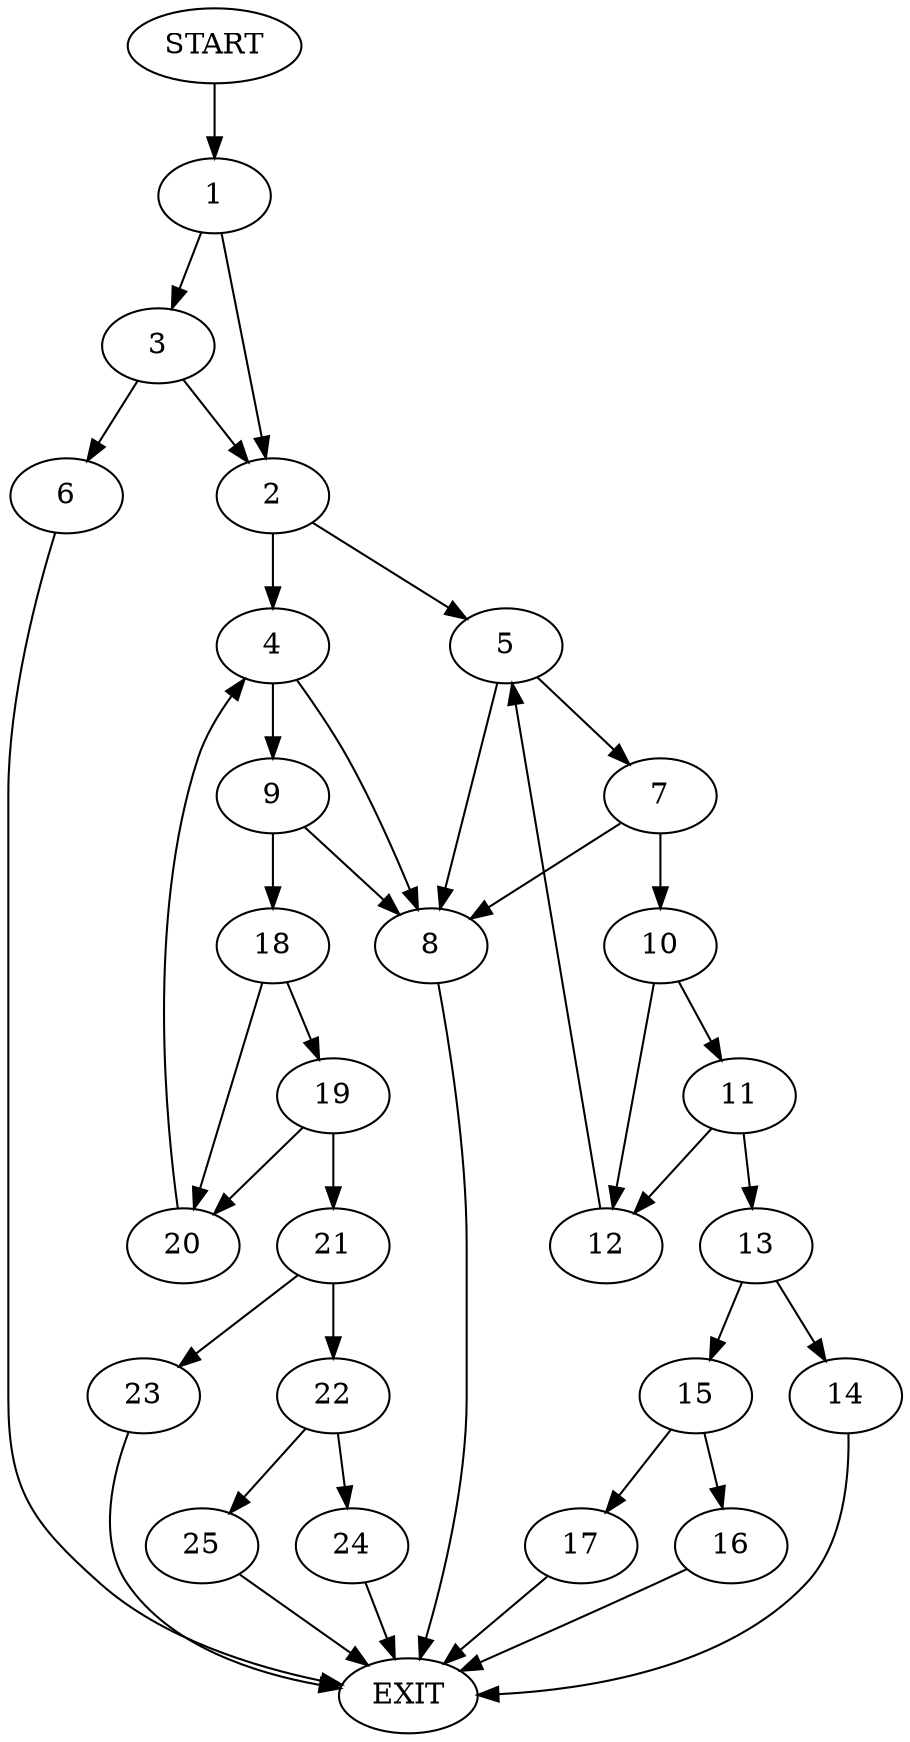 digraph {
0 [label="START"]
26 [label="EXIT"]
0 -> 1
1 -> 2
1 -> 3
2 -> 4
2 -> 5
3 -> 2
3 -> 6
6 -> 26
5 -> 7
5 -> 8
4 -> 9
4 -> 8
7 -> 8
7 -> 10
8 -> 26
10 -> 11
10 -> 12
12 -> 5
11 -> 13
11 -> 12
13 -> 14
13 -> 15
15 -> 16
15 -> 17
14 -> 26
17 -> 26
16 -> 26
9 -> 8
9 -> 18
18 -> 19
18 -> 20
20 -> 4
19 -> 20
19 -> 21
21 -> 22
21 -> 23
22 -> 24
22 -> 25
23 -> 26
24 -> 26
25 -> 26
}
